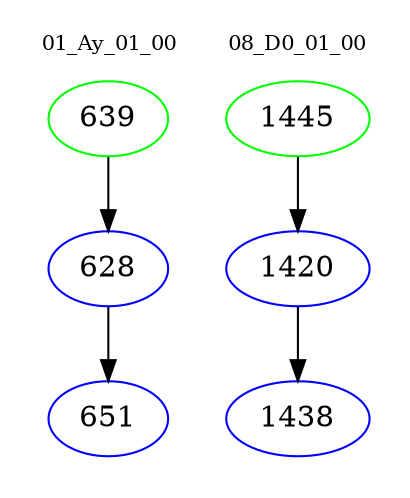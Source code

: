 digraph{
subgraph cluster_0 {
color = white
label = "01_Ay_01_00";
fontsize=10;
T0_639 [label="639", color="green"]
T0_639 -> T0_628 [color="black"]
T0_628 [label="628", color="blue"]
T0_628 -> T0_651 [color="black"]
T0_651 [label="651", color="blue"]
}
subgraph cluster_1 {
color = white
label = "08_D0_01_00";
fontsize=10;
T1_1445 [label="1445", color="green"]
T1_1445 -> T1_1420 [color="black"]
T1_1420 [label="1420", color="blue"]
T1_1420 -> T1_1438 [color="black"]
T1_1438 [label="1438", color="blue"]
}
}
